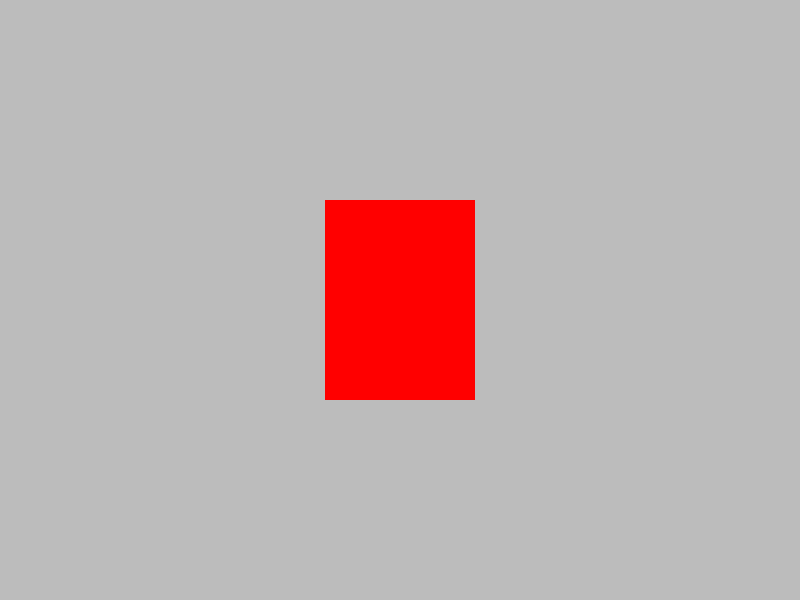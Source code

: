#version 3.7;
global_settings { assumed_gamma 1 } 

#include "colors.inc"
 
#declare a=-0+0.08*mod(clock,5);
#declare b=0.08*floor(clock/5);
                         
camera {right x*256/144
   location <1+8*sin(a),1+8*sin(b), 8*cos(a)>  
   //location <1,1, 5>
   look_at <1,1,0>
}                      

// create a regular point light source
light_source {
  0*x                  
  color rgb <1,1,1>   
  translate <10,10,0>
}


plane { <0,1,0>, 0  hollow

        texture{ pigment{ color rgb<0.5,0.5, 0.50> }
               }
        scale<10,10,10>  rotate<0,0,0>  translate<0,0,0>
      }                     
      
plane { <0,0,1>, 0  hollow

        texture{ pigment{ color rgb<0.5,0.5, 0.50> }
               }
        scale<10,10,10>  rotate<0,0,0>  translate<0,0,-20>
      }
      

box { <0,0,0>,< 1.00, 1.00, 1.00>   

      texture { pigment{ color rgb<1.00, 0.00, 0.00>*1.1}  
                finish { phong 1 reflection{ 0.00 metallic 0.00} } 
              }

      scale <2,2,2> rotate<0,0,0> translate<0,0,0> 
    } 

